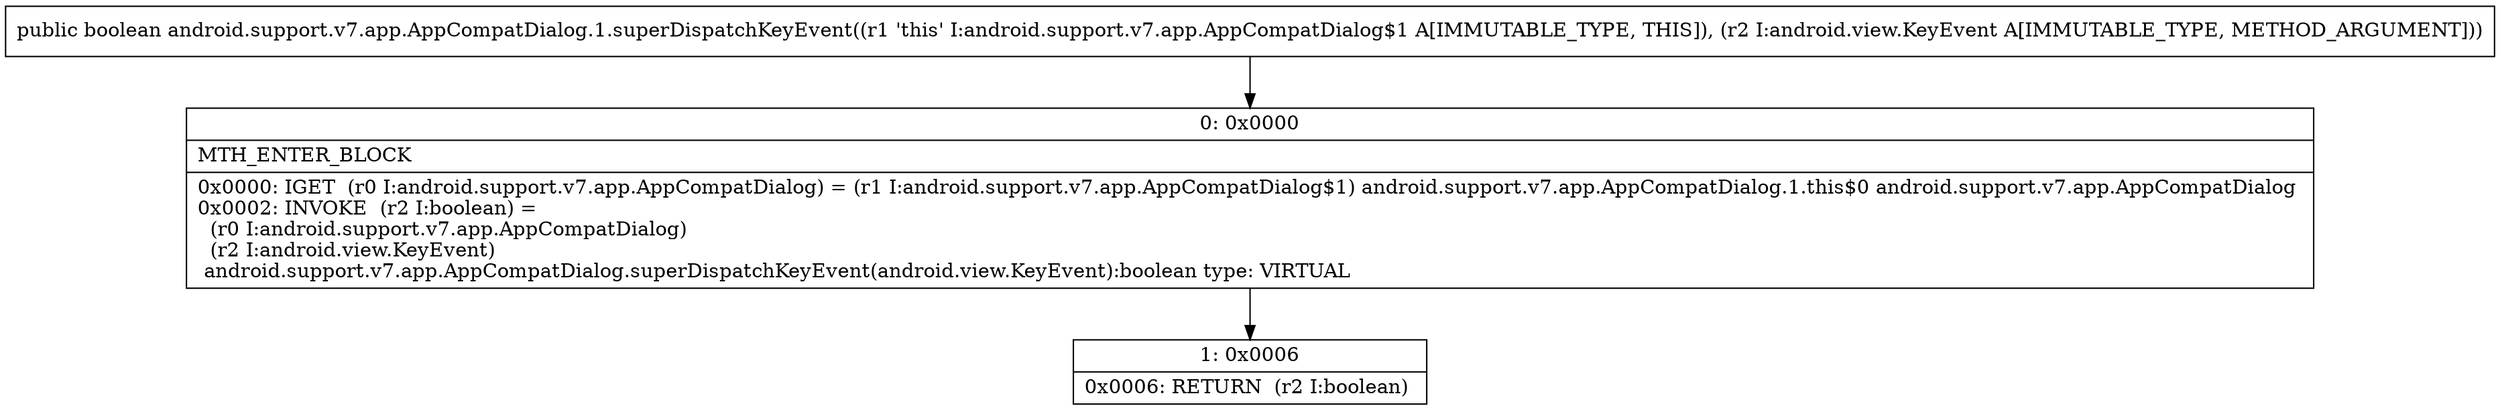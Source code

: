 digraph "CFG forandroid.support.v7.app.AppCompatDialog.1.superDispatchKeyEvent(Landroid\/view\/KeyEvent;)Z" {
Node_0 [shape=record,label="{0\:\ 0x0000|MTH_ENTER_BLOCK\l|0x0000: IGET  (r0 I:android.support.v7.app.AppCompatDialog) = (r1 I:android.support.v7.app.AppCompatDialog$1) android.support.v7.app.AppCompatDialog.1.this$0 android.support.v7.app.AppCompatDialog \l0x0002: INVOKE  (r2 I:boolean) = \l  (r0 I:android.support.v7.app.AppCompatDialog)\l  (r2 I:android.view.KeyEvent)\l android.support.v7.app.AppCompatDialog.superDispatchKeyEvent(android.view.KeyEvent):boolean type: VIRTUAL \l}"];
Node_1 [shape=record,label="{1\:\ 0x0006|0x0006: RETURN  (r2 I:boolean) \l}"];
MethodNode[shape=record,label="{public boolean android.support.v7.app.AppCompatDialog.1.superDispatchKeyEvent((r1 'this' I:android.support.v7.app.AppCompatDialog$1 A[IMMUTABLE_TYPE, THIS]), (r2 I:android.view.KeyEvent A[IMMUTABLE_TYPE, METHOD_ARGUMENT])) }"];
MethodNode -> Node_0;
Node_0 -> Node_1;
}

